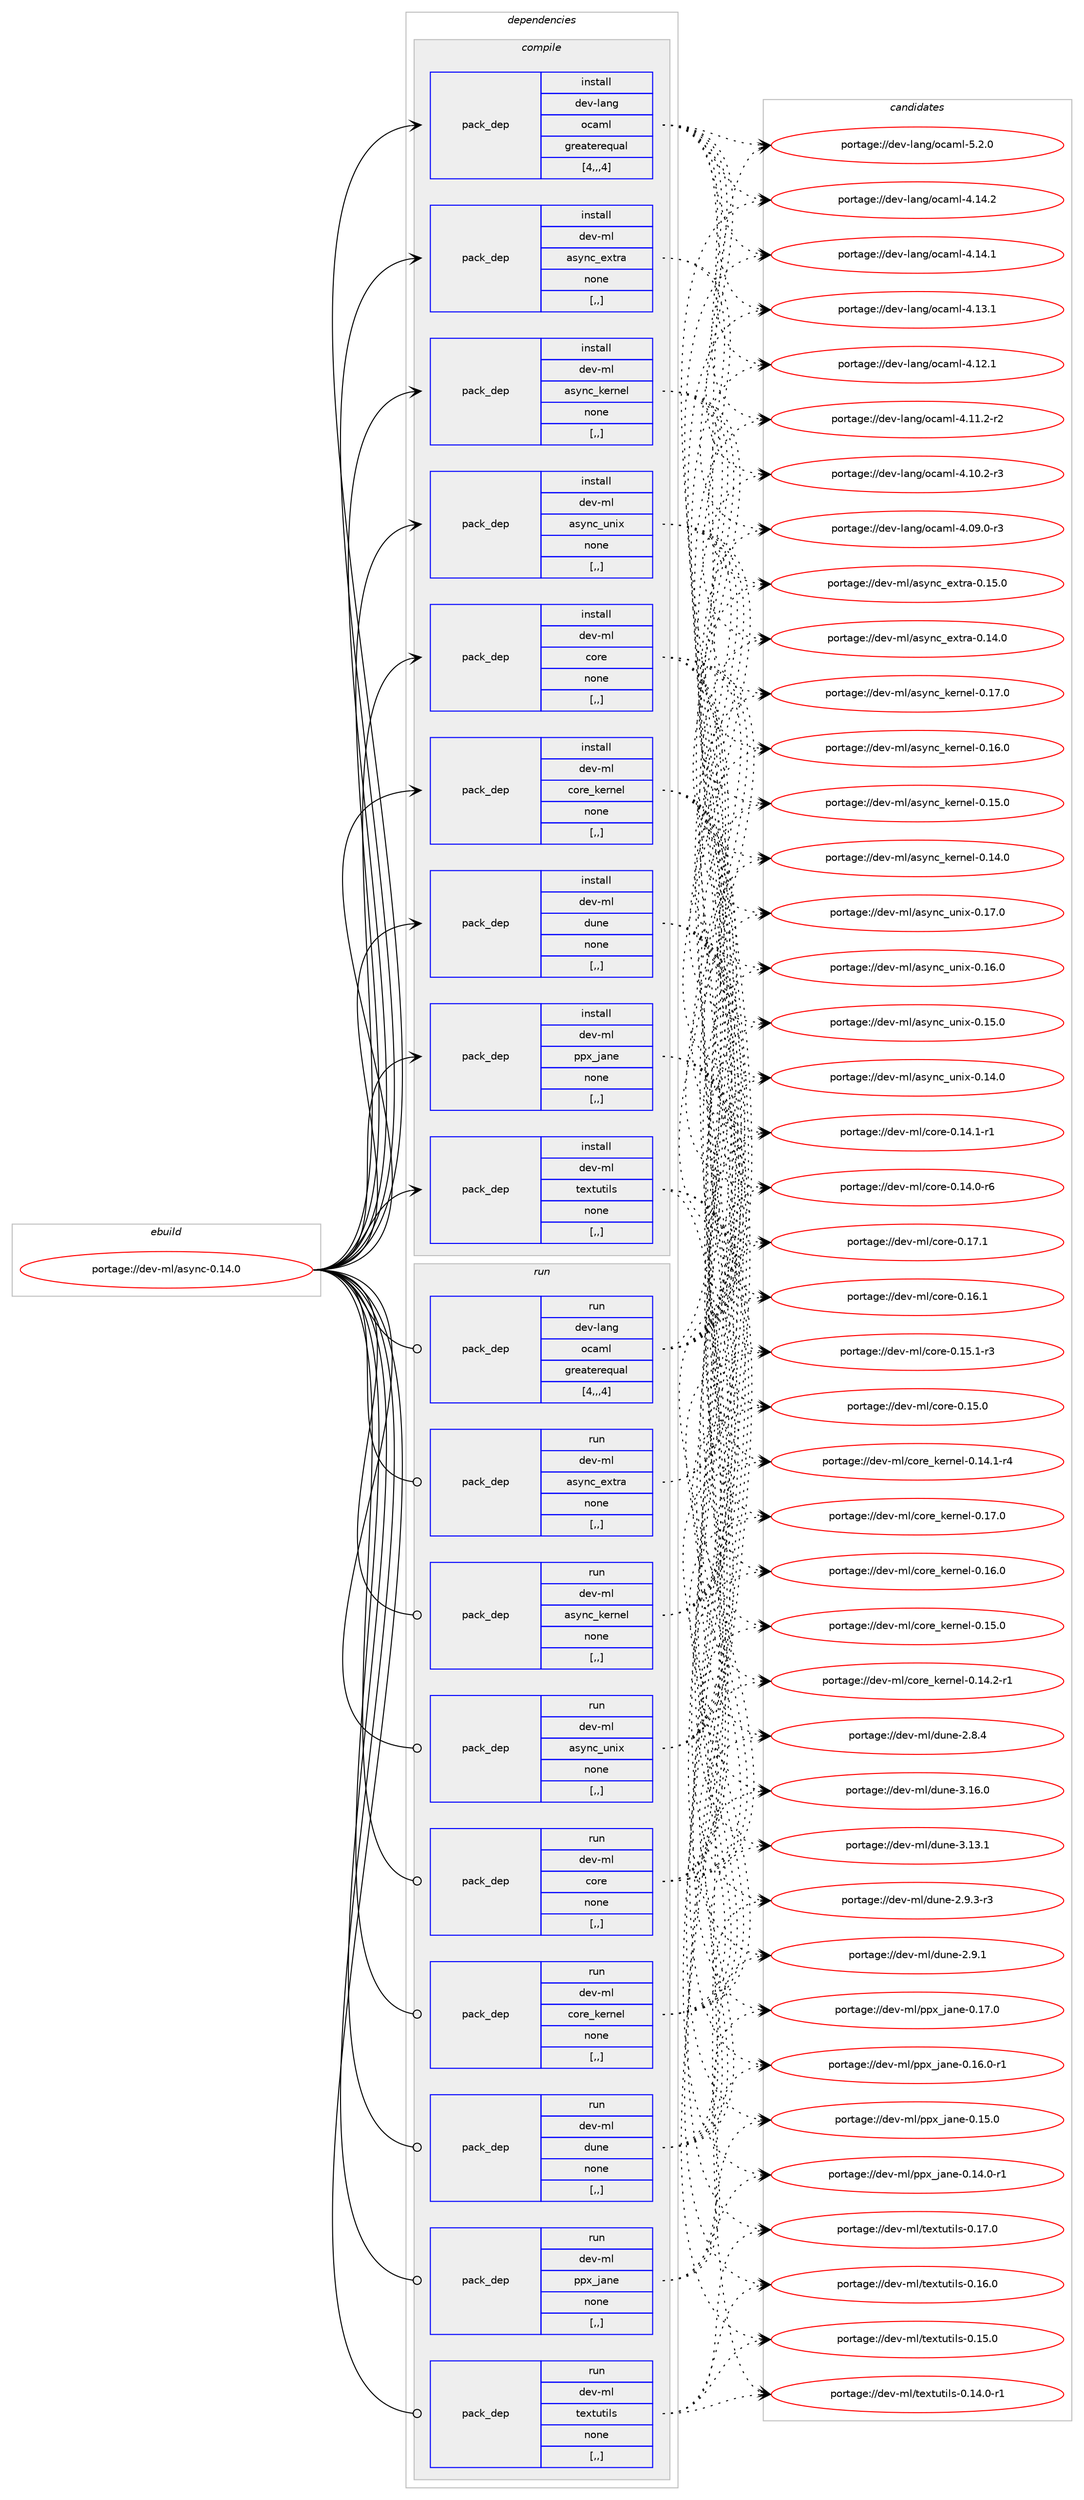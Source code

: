 digraph prolog {

# *************
# Graph options
# *************

newrank=true;
concentrate=true;
compound=true;
graph [rankdir=LR,fontname=Helvetica,fontsize=10,ranksep=1.5];#, ranksep=2.5, nodesep=0.2];
edge  [arrowhead=vee];
node  [fontname=Helvetica,fontsize=10];

# **********
# The ebuild
# **********

subgraph cluster_leftcol {
color=gray;
label=<<i>ebuild</i>>;
id [label="portage://dev-ml/async-0.14.0", color=red, width=4, href="../dev-ml/async-0.14.0.svg"];
}

# ****************
# The dependencies
# ****************

subgraph cluster_midcol {
color=gray;
label=<<i>dependencies</i>>;
subgraph cluster_compile {
fillcolor="#eeeeee";
style=filled;
label=<<i>compile</i>>;
subgraph pack447277 {
dependency611520 [label=<<TABLE BORDER="0" CELLBORDER="1" CELLSPACING="0" CELLPADDING="4" WIDTH="220"><TR><TD ROWSPAN="6" CELLPADDING="30">pack_dep</TD></TR><TR><TD WIDTH="110">install</TD></TR><TR><TD>dev-lang</TD></TR><TR><TD>ocaml</TD></TR><TR><TD>greaterequal</TD></TR><TR><TD>[4,,,4]</TD></TR></TABLE>>, shape=none, color=blue];
}
id:e -> dependency611520:w [weight=20,style="solid",arrowhead="vee"];
subgraph pack447278 {
dependency611521 [label=<<TABLE BORDER="0" CELLBORDER="1" CELLSPACING="0" CELLPADDING="4" WIDTH="220"><TR><TD ROWSPAN="6" CELLPADDING="30">pack_dep</TD></TR><TR><TD WIDTH="110">install</TD></TR><TR><TD>dev-ml</TD></TR><TR><TD>async_extra</TD></TR><TR><TD>none</TD></TR><TR><TD>[,,]</TD></TR></TABLE>>, shape=none, color=blue];
}
id:e -> dependency611521:w [weight=20,style="solid",arrowhead="vee"];
subgraph pack447279 {
dependency611522 [label=<<TABLE BORDER="0" CELLBORDER="1" CELLSPACING="0" CELLPADDING="4" WIDTH="220"><TR><TD ROWSPAN="6" CELLPADDING="30">pack_dep</TD></TR><TR><TD WIDTH="110">install</TD></TR><TR><TD>dev-ml</TD></TR><TR><TD>async_kernel</TD></TR><TR><TD>none</TD></TR><TR><TD>[,,]</TD></TR></TABLE>>, shape=none, color=blue];
}
id:e -> dependency611522:w [weight=20,style="solid",arrowhead="vee"];
subgraph pack447280 {
dependency611523 [label=<<TABLE BORDER="0" CELLBORDER="1" CELLSPACING="0" CELLPADDING="4" WIDTH="220"><TR><TD ROWSPAN="6" CELLPADDING="30">pack_dep</TD></TR><TR><TD WIDTH="110">install</TD></TR><TR><TD>dev-ml</TD></TR><TR><TD>async_unix</TD></TR><TR><TD>none</TD></TR><TR><TD>[,,]</TD></TR></TABLE>>, shape=none, color=blue];
}
id:e -> dependency611523:w [weight=20,style="solid",arrowhead="vee"];
subgraph pack447281 {
dependency611524 [label=<<TABLE BORDER="0" CELLBORDER="1" CELLSPACING="0" CELLPADDING="4" WIDTH="220"><TR><TD ROWSPAN="6" CELLPADDING="30">pack_dep</TD></TR><TR><TD WIDTH="110">install</TD></TR><TR><TD>dev-ml</TD></TR><TR><TD>core</TD></TR><TR><TD>none</TD></TR><TR><TD>[,,]</TD></TR></TABLE>>, shape=none, color=blue];
}
id:e -> dependency611524:w [weight=20,style="solid",arrowhead="vee"];
subgraph pack447282 {
dependency611525 [label=<<TABLE BORDER="0" CELLBORDER="1" CELLSPACING="0" CELLPADDING="4" WIDTH="220"><TR><TD ROWSPAN="6" CELLPADDING="30">pack_dep</TD></TR><TR><TD WIDTH="110">install</TD></TR><TR><TD>dev-ml</TD></TR><TR><TD>core_kernel</TD></TR><TR><TD>none</TD></TR><TR><TD>[,,]</TD></TR></TABLE>>, shape=none, color=blue];
}
id:e -> dependency611525:w [weight=20,style="solid",arrowhead="vee"];
subgraph pack447283 {
dependency611526 [label=<<TABLE BORDER="0" CELLBORDER="1" CELLSPACING="0" CELLPADDING="4" WIDTH="220"><TR><TD ROWSPAN="6" CELLPADDING="30">pack_dep</TD></TR><TR><TD WIDTH="110">install</TD></TR><TR><TD>dev-ml</TD></TR><TR><TD>dune</TD></TR><TR><TD>none</TD></TR><TR><TD>[,,]</TD></TR></TABLE>>, shape=none, color=blue];
}
id:e -> dependency611526:w [weight=20,style="solid",arrowhead="vee"];
subgraph pack447284 {
dependency611527 [label=<<TABLE BORDER="0" CELLBORDER="1" CELLSPACING="0" CELLPADDING="4" WIDTH="220"><TR><TD ROWSPAN="6" CELLPADDING="30">pack_dep</TD></TR><TR><TD WIDTH="110">install</TD></TR><TR><TD>dev-ml</TD></TR><TR><TD>ppx_jane</TD></TR><TR><TD>none</TD></TR><TR><TD>[,,]</TD></TR></TABLE>>, shape=none, color=blue];
}
id:e -> dependency611527:w [weight=20,style="solid",arrowhead="vee"];
subgraph pack447285 {
dependency611528 [label=<<TABLE BORDER="0" CELLBORDER="1" CELLSPACING="0" CELLPADDING="4" WIDTH="220"><TR><TD ROWSPAN="6" CELLPADDING="30">pack_dep</TD></TR><TR><TD WIDTH="110">install</TD></TR><TR><TD>dev-ml</TD></TR><TR><TD>textutils</TD></TR><TR><TD>none</TD></TR><TR><TD>[,,]</TD></TR></TABLE>>, shape=none, color=blue];
}
id:e -> dependency611528:w [weight=20,style="solid",arrowhead="vee"];
}
subgraph cluster_compileandrun {
fillcolor="#eeeeee";
style=filled;
label=<<i>compile and run</i>>;
}
subgraph cluster_run {
fillcolor="#eeeeee";
style=filled;
label=<<i>run</i>>;
subgraph pack447286 {
dependency611529 [label=<<TABLE BORDER="0" CELLBORDER="1" CELLSPACING="0" CELLPADDING="4" WIDTH="220"><TR><TD ROWSPAN="6" CELLPADDING="30">pack_dep</TD></TR><TR><TD WIDTH="110">run</TD></TR><TR><TD>dev-lang</TD></TR><TR><TD>ocaml</TD></TR><TR><TD>greaterequal</TD></TR><TR><TD>[4,,,4]</TD></TR></TABLE>>, shape=none, color=blue];
}
id:e -> dependency611529:w [weight=20,style="solid",arrowhead="odot"];
subgraph pack447287 {
dependency611530 [label=<<TABLE BORDER="0" CELLBORDER="1" CELLSPACING="0" CELLPADDING="4" WIDTH="220"><TR><TD ROWSPAN="6" CELLPADDING="30">pack_dep</TD></TR><TR><TD WIDTH="110">run</TD></TR><TR><TD>dev-ml</TD></TR><TR><TD>async_extra</TD></TR><TR><TD>none</TD></TR><TR><TD>[,,]</TD></TR></TABLE>>, shape=none, color=blue];
}
id:e -> dependency611530:w [weight=20,style="solid",arrowhead="odot"];
subgraph pack447288 {
dependency611531 [label=<<TABLE BORDER="0" CELLBORDER="1" CELLSPACING="0" CELLPADDING="4" WIDTH="220"><TR><TD ROWSPAN="6" CELLPADDING="30">pack_dep</TD></TR><TR><TD WIDTH="110">run</TD></TR><TR><TD>dev-ml</TD></TR><TR><TD>async_kernel</TD></TR><TR><TD>none</TD></TR><TR><TD>[,,]</TD></TR></TABLE>>, shape=none, color=blue];
}
id:e -> dependency611531:w [weight=20,style="solid",arrowhead="odot"];
subgraph pack447289 {
dependency611532 [label=<<TABLE BORDER="0" CELLBORDER="1" CELLSPACING="0" CELLPADDING="4" WIDTH="220"><TR><TD ROWSPAN="6" CELLPADDING="30">pack_dep</TD></TR><TR><TD WIDTH="110">run</TD></TR><TR><TD>dev-ml</TD></TR><TR><TD>async_unix</TD></TR><TR><TD>none</TD></TR><TR><TD>[,,]</TD></TR></TABLE>>, shape=none, color=blue];
}
id:e -> dependency611532:w [weight=20,style="solid",arrowhead="odot"];
subgraph pack447290 {
dependency611533 [label=<<TABLE BORDER="0" CELLBORDER="1" CELLSPACING="0" CELLPADDING="4" WIDTH="220"><TR><TD ROWSPAN="6" CELLPADDING="30">pack_dep</TD></TR><TR><TD WIDTH="110">run</TD></TR><TR><TD>dev-ml</TD></TR><TR><TD>core</TD></TR><TR><TD>none</TD></TR><TR><TD>[,,]</TD></TR></TABLE>>, shape=none, color=blue];
}
id:e -> dependency611533:w [weight=20,style="solid",arrowhead="odot"];
subgraph pack447291 {
dependency611534 [label=<<TABLE BORDER="0" CELLBORDER="1" CELLSPACING="0" CELLPADDING="4" WIDTH="220"><TR><TD ROWSPAN="6" CELLPADDING="30">pack_dep</TD></TR><TR><TD WIDTH="110">run</TD></TR><TR><TD>dev-ml</TD></TR><TR><TD>core_kernel</TD></TR><TR><TD>none</TD></TR><TR><TD>[,,]</TD></TR></TABLE>>, shape=none, color=blue];
}
id:e -> dependency611534:w [weight=20,style="solid",arrowhead="odot"];
subgraph pack447292 {
dependency611535 [label=<<TABLE BORDER="0" CELLBORDER="1" CELLSPACING="0" CELLPADDING="4" WIDTH="220"><TR><TD ROWSPAN="6" CELLPADDING="30">pack_dep</TD></TR><TR><TD WIDTH="110">run</TD></TR><TR><TD>dev-ml</TD></TR><TR><TD>dune</TD></TR><TR><TD>none</TD></TR><TR><TD>[,,]</TD></TR></TABLE>>, shape=none, color=blue];
}
id:e -> dependency611535:w [weight=20,style="solid",arrowhead="odot"];
subgraph pack447293 {
dependency611536 [label=<<TABLE BORDER="0" CELLBORDER="1" CELLSPACING="0" CELLPADDING="4" WIDTH="220"><TR><TD ROWSPAN="6" CELLPADDING="30">pack_dep</TD></TR><TR><TD WIDTH="110">run</TD></TR><TR><TD>dev-ml</TD></TR><TR><TD>ppx_jane</TD></TR><TR><TD>none</TD></TR><TR><TD>[,,]</TD></TR></TABLE>>, shape=none, color=blue];
}
id:e -> dependency611536:w [weight=20,style="solid",arrowhead="odot"];
subgraph pack447294 {
dependency611537 [label=<<TABLE BORDER="0" CELLBORDER="1" CELLSPACING="0" CELLPADDING="4" WIDTH="220"><TR><TD ROWSPAN="6" CELLPADDING="30">pack_dep</TD></TR><TR><TD WIDTH="110">run</TD></TR><TR><TD>dev-ml</TD></TR><TR><TD>textutils</TD></TR><TR><TD>none</TD></TR><TR><TD>[,,]</TD></TR></TABLE>>, shape=none, color=blue];
}
id:e -> dependency611537:w [weight=20,style="solid",arrowhead="odot"];
}
}

# **************
# The candidates
# **************

subgraph cluster_choices {
rank=same;
color=gray;
label=<<i>candidates</i>>;

subgraph choice447277 {
color=black;
nodesep=1;
choice1001011184510897110103471119997109108455346504648 [label="portage://dev-lang/ocaml-5.2.0", color=red, width=4,href="../dev-lang/ocaml-5.2.0.svg"];
choice100101118451089711010347111999710910845524649524650 [label="portage://dev-lang/ocaml-4.14.2", color=red, width=4,href="../dev-lang/ocaml-4.14.2.svg"];
choice100101118451089711010347111999710910845524649524649 [label="portage://dev-lang/ocaml-4.14.1", color=red, width=4,href="../dev-lang/ocaml-4.14.1.svg"];
choice100101118451089711010347111999710910845524649514649 [label="portage://dev-lang/ocaml-4.13.1", color=red, width=4,href="../dev-lang/ocaml-4.13.1.svg"];
choice100101118451089711010347111999710910845524649504649 [label="portage://dev-lang/ocaml-4.12.1", color=red, width=4,href="../dev-lang/ocaml-4.12.1.svg"];
choice1001011184510897110103471119997109108455246494946504511450 [label="portage://dev-lang/ocaml-4.11.2-r2", color=red, width=4,href="../dev-lang/ocaml-4.11.2-r2.svg"];
choice1001011184510897110103471119997109108455246494846504511451 [label="portage://dev-lang/ocaml-4.10.2-r3", color=red, width=4,href="../dev-lang/ocaml-4.10.2-r3.svg"];
choice1001011184510897110103471119997109108455246485746484511451 [label="portage://dev-lang/ocaml-4.09.0-r3", color=red, width=4,href="../dev-lang/ocaml-4.09.0-r3.svg"];
dependency611520:e -> choice1001011184510897110103471119997109108455346504648:w [style=dotted,weight="100"];
dependency611520:e -> choice100101118451089711010347111999710910845524649524650:w [style=dotted,weight="100"];
dependency611520:e -> choice100101118451089711010347111999710910845524649524649:w [style=dotted,weight="100"];
dependency611520:e -> choice100101118451089711010347111999710910845524649514649:w [style=dotted,weight="100"];
dependency611520:e -> choice100101118451089711010347111999710910845524649504649:w [style=dotted,weight="100"];
dependency611520:e -> choice1001011184510897110103471119997109108455246494946504511450:w [style=dotted,weight="100"];
dependency611520:e -> choice1001011184510897110103471119997109108455246494846504511451:w [style=dotted,weight="100"];
dependency611520:e -> choice1001011184510897110103471119997109108455246485746484511451:w [style=dotted,weight="100"];
}
subgraph choice447278 {
color=black;
nodesep=1;
choice10010111845109108479711512111099951011201161149745484649534648 [label="portage://dev-ml/async_extra-0.15.0", color=red, width=4,href="../dev-ml/async_extra-0.15.0.svg"];
choice10010111845109108479711512111099951011201161149745484649524648 [label="portage://dev-ml/async_extra-0.14.0", color=red, width=4,href="../dev-ml/async_extra-0.14.0.svg"];
dependency611521:e -> choice10010111845109108479711512111099951011201161149745484649534648:w [style=dotted,weight="100"];
dependency611521:e -> choice10010111845109108479711512111099951011201161149745484649524648:w [style=dotted,weight="100"];
}
subgraph choice447279 {
color=black;
nodesep=1;
choice100101118451091084797115121110999510710111411010110845484649554648 [label="portage://dev-ml/async_kernel-0.17.0", color=red, width=4,href="../dev-ml/async_kernel-0.17.0.svg"];
choice100101118451091084797115121110999510710111411010110845484649544648 [label="portage://dev-ml/async_kernel-0.16.0", color=red, width=4,href="../dev-ml/async_kernel-0.16.0.svg"];
choice100101118451091084797115121110999510710111411010110845484649534648 [label="portage://dev-ml/async_kernel-0.15.0", color=red, width=4,href="../dev-ml/async_kernel-0.15.0.svg"];
choice100101118451091084797115121110999510710111411010110845484649524648 [label="portage://dev-ml/async_kernel-0.14.0", color=red, width=4,href="../dev-ml/async_kernel-0.14.0.svg"];
dependency611522:e -> choice100101118451091084797115121110999510710111411010110845484649554648:w [style=dotted,weight="100"];
dependency611522:e -> choice100101118451091084797115121110999510710111411010110845484649544648:w [style=dotted,weight="100"];
dependency611522:e -> choice100101118451091084797115121110999510710111411010110845484649534648:w [style=dotted,weight="100"];
dependency611522:e -> choice100101118451091084797115121110999510710111411010110845484649524648:w [style=dotted,weight="100"];
}
subgraph choice447280 {
color=black;
nodesep=1;
choice100101118451091084797115121110999511711010512045484649554648 [label="portage://dev-ml/async_unix-0.17.0", color=red, width=4,href="../dev-ml/async_unix-0.17.0.svg"];
choice100101118451091084797115121110999511711010512045484649544648 [label="portage://dev-ml/async_unix-0.16.0", color=red, width=4,href="../dev-ml/async_unix-0.16.0.svg"];
choice100101118451091084797115121110999511711010512045484649534648 [label="portage://dev-ml/async_unix-0.15.0", color=red, width=4,href="../dev-ml/async_unix-0.15.0.svg"];
choice100101118451091084797115121110999511711010512045484649524648 [label="portage://dev-ml/async_unix-0.14.0", color=red, width=4,href="../dev-ml/async_unix-0.14.0.svg"];
dependency611523:e -> choice100101118451091084797115121110999511711010512045484649554648:w [style=dotted,weight="100"];
dependency611523:e -> choice100101118451091084797115121110999511711010512045484649544648:w [style=dotted,weight="100"];
dependency611523:e -> choice100101118451091084797115121110999511711010512045484649534648:w [style=dotted,weight="100"];
dependency611523:e -> choice100101118451091084797115121110999511711010512045484649524648:w [style=dotted,weight="100"];
}
subgraph choice447281 {
color=black;
nodesep=1;
choice10010111845109108479911111410145484649554649 [label="portage://dev-ml/core-0.17.1", color=red, width=4,href="../dev-ml/core-0.17.1.svg"];
choice10010111845109108479911111410145484649544649 [label="portage://dev-ml/core-0.16.1", color=red, width=4,href="../dev-ml/core-0.16.1.svg"];
choice100101118451091084799111114101454846495346494511451 [label="portage://dev-ml/core-0.15.1-r3", color=red, width=4,href="../dev-ml/core-0.15.1-r3.svg"];
choice10010111845109108479911111410145484649534648 [label="portage://dev-ml/core-0.15.0", color=red, width=4,href="../dev-ml/core-0.15.0.svg"];
choice100101118451091084799111114101454846495246494511449 [label="portage://dev-ml/core-0.14.1-r1", color=red, width=4,href="../dev-ml/core-0.14.1-r1.svg"];
choice100101118451091084799111114101454846495246484511454 [label="portage://dev-ml/core-0.14.0-r6", color=red, width=4,href="../dev-ml/core-0.14.0-r6.svg"];
dependency611524:e -> choice10010111845109108479911111410145484649554649:w [style=dotted,weight="100"];
dependency611524:e -> choice10010111845109108479911111410145484649544649:w [style=dotted,weight="100"];
dependency611524:e -> choice100101118451091084799111114101454846495346494511451:w [style=dotted,weight="100"];
dependency611524:e -> choice10010111845109108479911111410145484649534648:w [style=dotted,weight="100"];
dependency611524:e -> choice100101118451091084799111114101454846495246494511449:w [style=dotted,weight="100"];
dependency611524:e -> choice100101118451091084799111114101454846495246484511454:w [style=dotted,weight="100"];
}
subgraph choice447282 {
color=black;
nodesep=1;
choice1001011184510910847991111141019510710111411010110845484649554648 [label="portage://dev-ml/core_kernel-0.17.0", color=red, width=4,href="../dev-ml/core_kernel-0.17.0.svg"];
choice1001011184510910847991111141019510710111411010110845484649544648 [label="portage://dev-ml/core_kernel-0.16.0", color=red, width=4,href="../dev-ml/core_kernel-0.16.0.svg"];
choice1001011184510910847991111141019510710111411010110845484649534648 [label="portage://dev-ml/core_kernel-0.15.0", color=red, width=4,href="../dev-ml/core_kernel-0.15.0.svg"];
choice10010111845109108479911111410195107101114110101108454846495246504511449 [label="portage://dev-ml/core_kernel-0.14.2-r1", color=red, width=4,href="../dev-ml/core_kernel-0.14.2-r1.svg"];
choice10010111845109108479911111410195107101114110101108454846495246494511452 [label="portage://dev-ml/core_kernel-0.14.1-r4", color=red, width=4,href="../dev-ml/core_kernel-0.14.1-r4.svg"];
dependency611525:e -> choice1001011184510910847991111141019510710111411010110845484649554648:w [style=dotted,weight="100"];
dependency611525:e -> choice1001011184510910847991111141019510710111411010110845484649544648:w [style=dotted,weight="100"];
dependency611525:e -> choice1001011184510910847991111141019510710111411010110845484649534648:w [style=dotted,weight="100"];
dependency611525:e -> choice10010111845109108479911111410195107101114110101108454846495246504511449:w [style=dotted,weight="100"];
dependency611525:e -> choice10010111845109108479911111410195107101114110101108454846495246494511452:w [style=dotted,weight="100"];
}
subgraph choice447283 {
color=black;
nodesep=1;
choice100101118451091084710011711010145514649544648 [label="portage://dev-ml/dune-3.16.0", color=red, width=4,href="../dev-ml/dune-3.16.0.svg"];
choice100101118451091084710011711010145514649514649 [label="portage://dev-ml/dune-3.13.1", color=red, width=4,href="../dev-ml/dune-3.13.1.svg"];
choice10010111845109108471001171101014550465746514511451 [label="portage://dev-ml/dune-2.9.3-r3", color=red, width=4,href="../dev-ml/dune-2.9.3-r3.svg"];
choice1001011184510910847100117110101455046574649 [label="portage://dev-ml/dune-2.9.1", color=red, width=4,href="../dev-ml/dune-2.9.1.svg"];
choice1001011184510910847100117110101455046564652 [label="portage://dev-ml/dune-2.8.4", color=red, width=4,href="../dev-ml/dune-2.8.4.svg"];
dependency611526:e -> choice100101118451091084710011711010145514649544648:w [style=dotted,weight="100"];
dependency611526:e -> choice100101118451091084710011711010145514649514649:w [style=dotted,weight="100"];
dependency611526:e -> choice10010111845109108471001171101014550465746514511451:w [style=dotted,weight="100"];
dependency611526:e -> choice1001011184510910847100117110101455046574649:w [style=dotted,weight="100"];
dependency611526:e -> choice1001011184510910847100117110101455046564652:w [style=dotted,weight="100"];
}
subgraph choice447284 {
color=black;
nodesep=1;
choice1001011184510910847112112120951069711010145484649554648 [label="portage://dev-ml/ppx_jane-0.17.0", color=red, width=4,href="../dev-ml/ppx_jane-0.17.0.svg"];
choice10010111845109108471121121209510697110101454846495446484511449 [label="portage://dev-ml/ppx_jane-0.16.0-r1", color=red, width=4,href="../dev-ml/ppx_jane-0.16.0-r1.svg"];
choice1001011184510910847112112120951069711010145484649534648 [label="portage://dev-ml/ppx_jane-0.15.0", color=red, width=4,href="../dev-ml/ppx_jane-0.15.0.svg"];
choice10010111845109108471121121209510697110101454846495246484511449 [label="portage://dev-ml/ppx_jane-0.14.0-r1", color=red, width=4,href="../dev-ml/ppx_jane-0.14.0-r1.svg"];
dependency611527:e -> choice1001011184510910847112112120951069711010145484649554648:w [style=dotted,weight="100"];
dependency611527:e -> choice10010111845109108471121121209510697110101454846495446484511449:w [style=dotted,weight="100"];
dependency611527:e -> choice1001011184510910847112112120951069711010145484649534648:w [style=dotted,weight="100"];
dependency611527:e -> choice10010111845109108471121121209510697110101454846495246484511449:w [style=dotted,weight="100"];
}
subgraph choice447285 {
color=black;
nodesep=1;
choice100101118451091084711610112011611711610510811545484649554648 [label="portage://dev-ml/textutils-0.17.0", color=red, width=4,href="../dev-ml/textutils-0.17.0.svg"];
choice100101118451091084711610112011611711610510811545484649544648 [label="portage://dev-ml/textutils-0.16.0", color=red, width=4,href="../dev-ml/textutils-0.16.0.svg"];
choice100101118451091084711610112011611711610510811545484649534648 [label="portage://dev-ml/textutils-0.15.0", color=red, width=4,href="../dev-ml/textutils-0.15.0.svg"];
choice1001011184510910847116101120116117116105108115454846495246484511449 [label="portage://dev-ml/textutils-0.14.0-r1", color=red, width=4,href="../dev-ml/textutils-0.14.0-r1.svg"];
dependency611528:e -> choice100101118451091084711610112011611711610510811545484649554648:w [style=dotted,weight="100"];
dependency611528:e -> choice100101118451091084711610112011611711610510811545484649544648:w [style=dotted,weight="100"];
dependency611528:e -> choice100101118451091084711610112011611711610510811545484649534648:w [style=dotted,weight="100"];
dependency611528:e -> choice1001011184510910847116101120116117116105108115454846495246484511449:w [style=dotted,weight="100"];
}
subgraph choice447286 {
color=black;
nodesep=1;
choice1001011184510897110103471119997109108455346504648 [label="portage://dev-lang/ocaml-5.2.0", color=red, width=4,href="../dev-lang/ocaml-5.2.0.svg"];
choice100101118451089711010347111999710910845524649524650 [label="portage://dev-lang/ocaml-4.14.2", color=red, width=4,href="../dev-lang/ocaml-4.14.2.svg"];
choice100101118451089711010347111999710910845524649524649 [label="portage://dev-lang/ocaml-4.14.1", color=red, width=4,href="../dev-lang/ocaml-4.14.1.svg"];
choice100101118451089711010347111999710910845524649514649 [label="portage://dev-lang/ocaml-4.13.1", color=red, width=4,href="../dev-lang/ocaml-4.13.1.svg"];
choice100101118451089711010347111999710910845524649504649 [label="portage://dev-lang/ocaml-4.12.1", color=red, width=4,href="../dev-lang/ocaml-4.12.1.svg"];
choice1001011184510897110103471119997109108455246494946504511450 [label="portage://dev-lang/ocaml-4.11.2-r2", color=red, width=4,href="../dev-lang/ocaml-4.11.2-r2.svg"];
choice1001011184510897110103471119997109108455246494846504511451 [label="portage://dev-lang/ocaml-4.10.2-r3", color=red, width=4,href="../dev-lang/ocaml-4.10.2-r3.svg"];
choice1001011184510897110103471119997109108455246485746484511451 [label="portage://dev-lang/ocaml-4.09.0-r3", color=red, width=4,href="../dev-lang/ocaml-4.09.0-r3.svg"];
dependency611529:e -> choice1001011184510897110103471119997109108455346504648:w [style=dotted,weight="100"];
dependency611529:e -> choice100101118451089711010347111999710910845524649524650:w [style=dotted,weight="100"];
dependency611529:e -> choice100101118451089711010347111999710910845524649524649:w [style=dotted,weight="100"];
dependency611529:e -> choice100101118451089711010347111999710910845524649514649:w [style=dotted,weight="100"];
dependency611529:e -> choice100101118451089711010347111999710910845524649504649:w [style=dotted,weight="100"];
dependency611529:e -> choice1001011184510897110103471119997109108455246494946504511450:w [style=dotted,weight="100"];
dependency611529:e -> choice1001011184510897110103471119997109108455246494846504511451:w [style=dotted,weight="100"];
dependency611529:e -> choice1001011184510897110103471119997109108455246485746484511451:w [style=dotted,weight="100"];
}
subgraph choice447287 {
color=black;
nodesep=1;
choice10010111845109108479711512111099951011201161149745484649534648 [label="portage://dev-ml/async_extra-0.15.0", color=red, width=4,href="../dev-ml/async_extra-0.15.0.svg"];
choice10010111845109108479711512111099951011201161149745484649524648 [label="portage://dev-ml/async_extra-0.14.0", color=red, width=4,href="../dev-ml/async_extra-0.14.0.svg"];
dependency611530:e -> choice10010111845109108479711512111099951011201161149745484649534648:w [style=dotted,weight="100"];
dependency611530:e -> choice10010111845109108479711512111099951011201161149745484649524648:w [style=dotted,weight="100"];
}
subgraph choice447288 {
color=black;
nodesep=1;
choice100101118451091084797115121110999510710111411010110845484649554648 [label="portage://dev-ml/async_kernel-0.17.0", color=red, width=4,href="../dev-ml/async_kernel-0.17.0.svg"];
choice100101118451091084797115121110999510710111411010110845484649544648 [label="portage://dev-ml/async_kernel-0.16.0", color=red, width=4,href="../dev-ml/async_kernel-0.16.0.svg"];
choice100101118451091084797115121110999510710111411010110845484649534648 [label="portage://dev-ml/async_kernel-0.15.0", color=red, width=4,href="../dev-ml/async_kernel-0.15.0.svg"];
choice100101118451091084797115121110999510710111411010110845484649524648 [label="portage://dev-ml/async_kernel-0.14.0", color=red, width=4,href="../dev-ml/async_kernel-0.14.0.svg"];
dependency611531:e -> choice100101118451091084797115121110999510710111411010110845484649554648:w [style=dotted,weight="100"];
dependency611531:e -> choice100101118451091084797115121110999510710111411010110845484649544648:w [style=dotted,weight="100"];
dependency611531:e -> choice100101118451091084797115121110999510710111411010110845484649534648:w [style=dotted,weight="100"];
dependency611531:e -> choice100101118451091084797115121110999510710111411010110845484649524648:w [style=dotted,weight="100"];
}
subgraph choice447289 {
color=black;
nodesep=1;
choice100101118451091084797115121110999511711010512045484649554648 [label="portage://dev-ml/async_unix-0.17.0", color=red, width=4,href="../dev-ml/async_unix-0.17.0.svg"];
choice100101118451091084797115121110999511711010512045484649544648 [label="portage://dev-ml/async_unix-0.16.0", color=red, width=4,href="../dev-ml/async_unix-0.16.0.svg"];
choice100101118451091084797115121110999511711010512045484649534648 [label="portage://dev-ml/async_unix-0.15.0", color=red, width=4,href="../dev-ml/async_unix-0.15.0.svg"];
choice100101118451091084797115121110999511711010512045484649524648 [label="portage://dev-ml/async_unix-0.14.0", color=red, width=4,href="../dev-ml/async_unix-0.14.0.svg"];
dependency611532:e -> choice100101118451091084797115121110999511711010512045484649554648:w [style=dotted,weight="100"];
dependency611532:e -> choice100101118451091084797115121110999511711010512045484649544648:w [style=dotted,weight="100"];
dependency611532:e -> choice100101118451091084797115121110999511711010512045484649534648:w [style=dotted,weight="100"];
dependency611532:e -> choice100101118451091084797115121110999511711010512045484649524648:w [style=dotted,weight="100"];
}
subgraph choice447290 {
color=black;
nodesep=1;
choice10010111845109108479911111410145484649554649 [label="portage://dev-ml/core-0.17.1", color=red, width=4,href="../dev-ml/core-0.17.1.svg"];
choice10010111845109108479911111410145484649544649 [label="portage://dev-ml/core-0.16.1", color=red, width=4,href="../dev-ml/core-0.16.1.svg"];
choice100101118451091084799111114101454846495346494511451 [label="portage://dev-ml/core-0.15.1-r3", color=red, width=4,href="../dev-ml/core-0.15.1-r3.svg"];
choice10010111845109108479911111410145484649534648 [label="portage://dev-ml/core-0.15.0", color=red, width=4,href="../dev-ml/core-0.15.0.svg"];
choice100101118451091084799111114101454846495246494511449 [label="portage://dev-ml/core-0.14.1-r1", color=red, width=4,href="../dev-ml/core-0.14.1-r1.svg"];
choice100101118451091084799111114101454846495246484511454 [label="portage://dev-ml/core-0.14.0-r6", color=red, width=4,href="../dev-ml/core-0.14.0-r6.svg"];
dependency611533:e -> choice10010111845109108479911111410145484649554649:w [style=dotted,weight="100"];
dependency611533:e -> choice10010111845109108479911111410145484649544649:w [style=dotted,weight="100"];
dependency611533:e -> choice100101118451091084799111114101454846495346494511451:w [style=dotted,weight="100"];
dependency611533:e -> choice10010111845109108479911111410145484649534648:w [style=dotted,weight="100"];
dependency611533:e -> choice100101118451091084799111114101454846495246494511449:w [style=dotted,weight="100"];
dependency611533:e -> choice100101118451091084799111114101454846495246484511454:w [style=dotted,weight="100"];
}
subgraph choice447291 {
color=black;
nodesep=1;
choice1001011184510910847991111141019510710111411010110845484649554648 [label="portage://dev-ml/core_kernel-0.17.0", color=red, width=4,href="../dev-ml/core_kernel-0.17.0.svg"];
choice1001011184510910847991111141019510710111411010110845484649544648 [label="portage://dev-ml/core_kernel-0.16.0", color=red, width=4,href="../dev-ml/core_kernel-0.16.0.svg"];
choice1001011184510910847991111141019510710111411010110845484649534648 [label="portage://dev-ml/core_kernel-0.15.0", color=red, width=4,href="../dev-ml/core_kernel-0.15.0.svg"];
choice10010111845109108479911111410195107101114110101108454846495246504511449 [label="portage://dev-ml/core_kernel-0.14.2-r1", color=red, width=4,href="../dev-ml/core_kernel-0.14.2-r1.svg"];
choice10010111845109108479911111410195107101114110101108454846495246494511452 [label="portage://dev-ml/core_kernel-0.14.1-r4", color=red, width=4,href="../dev-ml/core_kernel-0.14.1-r4.svg"];
dependency611534:e -> choice1001011184510910847991111141019510710111411010110845484649554648:w [style=dotted,weight="100"];
dependency611534:e -> choice1001011184510910847991111141019510710111411010110845484649544648:w [style=dotted,weight="100"];
dependency611534:e -> choice1001011184510910847991111141019510710111411010110845484649534648:w [style=dotted,weight="100"];
dependency611534:e -> choice10010111845109108479911111410195107101114110101108454846495246504511449:w [style=dotted,weight="100"];
dependency611534:e -> choice10010111845109108479911111410195107101114110101108454846495246494511452:w [style=dotted,weight="100"];
}
subgraph choice447292 {
color=black;
nodesep=1;
choice100101118451091084710011711010145514649544648 [label="portage://dev-ml/dune-3.16.0", color=red, width=4,href="../dev-ml/dune-3.16.0.svg"];
choice100101118451091084710011711010145514649514649 [label="portage://dev-ml/dune-3.13.1", color=red, width=4,href="../dev-ml/dune-3.13.1.svg"];
choice10010111845109108471001171101014550465746514511451 [label="portage://dev-ml/dune-2.9.3-r3", color=red, width=4,href="../dev-ml/dune-2.9.3-r3.svg"];
choice1001011184510910847100117110101455046574649 [label="portage://dev-ml/dune-2.9.1", color=red, width=4,href="../dev-ml/dune-2.9.1.svg"];
choice1001011184510910847100117110101455046564652 [label="portage://dev-ml/dune-2.8.4", color=red, width=4,href="../dev-ml/dune-2.8.4.svg"];
dependency611535:e -> choice100101118451091084710011711010145514649544648:w [style=dotted,weight="100"];
dependency611535:e -> choice100101118451091084710011711010145514649514649:w [style=dotted,weight="100"];
dependency611535:e -> choice10010111845109108471001171101014550465746514511451:w [style=dotted,weight="100"];
dependency611535:e -> choice1001011184510910847100117110101455046574649:w [style=dotted,weight="100"];
dependency611535:e -> choice1001011184510910847100117110101455046564652:w [style=dotted,weight="100"];
}
subgraph choice447293 {
color=black;
nodesep=1;
choice1001011184510910847112112120951069711010145484649554648 [label="portage://dev-ml/ppx_jane-0.17.0", color=red, width=4,href="../dev-ml/ppx_jane-0.17.0.svg"];
choice10010111845109108471121121209510697110101454846495446484511449 [label="portage://dev-ml/ppx_jane-0.16.0-r1", color=red, width=4,href="../dev-ml/ppx_jane-0.16.0-r1.svg"];
choice1001011184510910847112112120951069711010145484649534648 [label="portage://dev-ml/ppx_jane-0.15.0", color=red, width=4,href="../dev-ml/ppx_jane-0.15.0.svg"];
choice10010111845109108471121121209510697110101454846495246484511449 [label="portage://dev-ml/ppx_jane-0.14.0-r1", color=red, width=4,href="../dev-ml/ppx_jane-0.14.0-r1.svg"];
dependency611536:e -> choice1001011184510910847112112120951069711010145484649554648:w [style=dotted,weight="100"];
dependency611536:e -> choice10010111845109108471121121209510697110101454846495446484511449:w [style=dotted,weight="100"];
dependency611536:e -> choice1001011184510910847112112120951069711010145484649534648:w [style=dotted,weight="100"];
dependency611536:e -> choice10010111845109108471121121209510697110101454846495246484511449:w [style=dotted,weight="100"];
}
subgraph choice447294 {
color=black;
nodesep=1;
choice100101118451091084711610112011611711610510811545484649554648 [label="portage://dev-ml/textutils-0.17.0", color=red, width=4,href="../dev-ml/textutils-0.17.0.svg"];
choice100101118451091084711610112011611711610510811545484649544648 [label="portage://dev-ml/textutils-0.16.0", color=red, width=4,href="../dev-ml/textutils-0.16.0.svg"];
choice100101118451091084711610112011611711610510811545484649534648 [label="portage://dev-ml/textutils-0.15.0", color=red, width=4,href="../dev-ml/textutils-0.15.0.svg"];
choice1001011184510910847116101120116117116105108115454846495246484511449 [label="portage://dev-ml/textutils-0.14.0-r1", color=red, width=4,href="../dev-ml/textutils-0.14.0-r1.svg"];
dependency611537:e -> choice100101118451091084711610112011611711610510811545484649554648:w [style=dotted,weight="100"];
dependency611537:e -> choice100101118451091084711610112011611711610510811545484649544648:w [style=dotted,weight="100"];
dependency611537:e -> choice100101118451091084711610112011611711610510811545484649534648:w [style=dotted,weight="100"];
dependency611537:e -> choice1001011184510910847116101120116117116105108115454846495246484511449:w [style=dotted,weight="100"];
}
}

}
